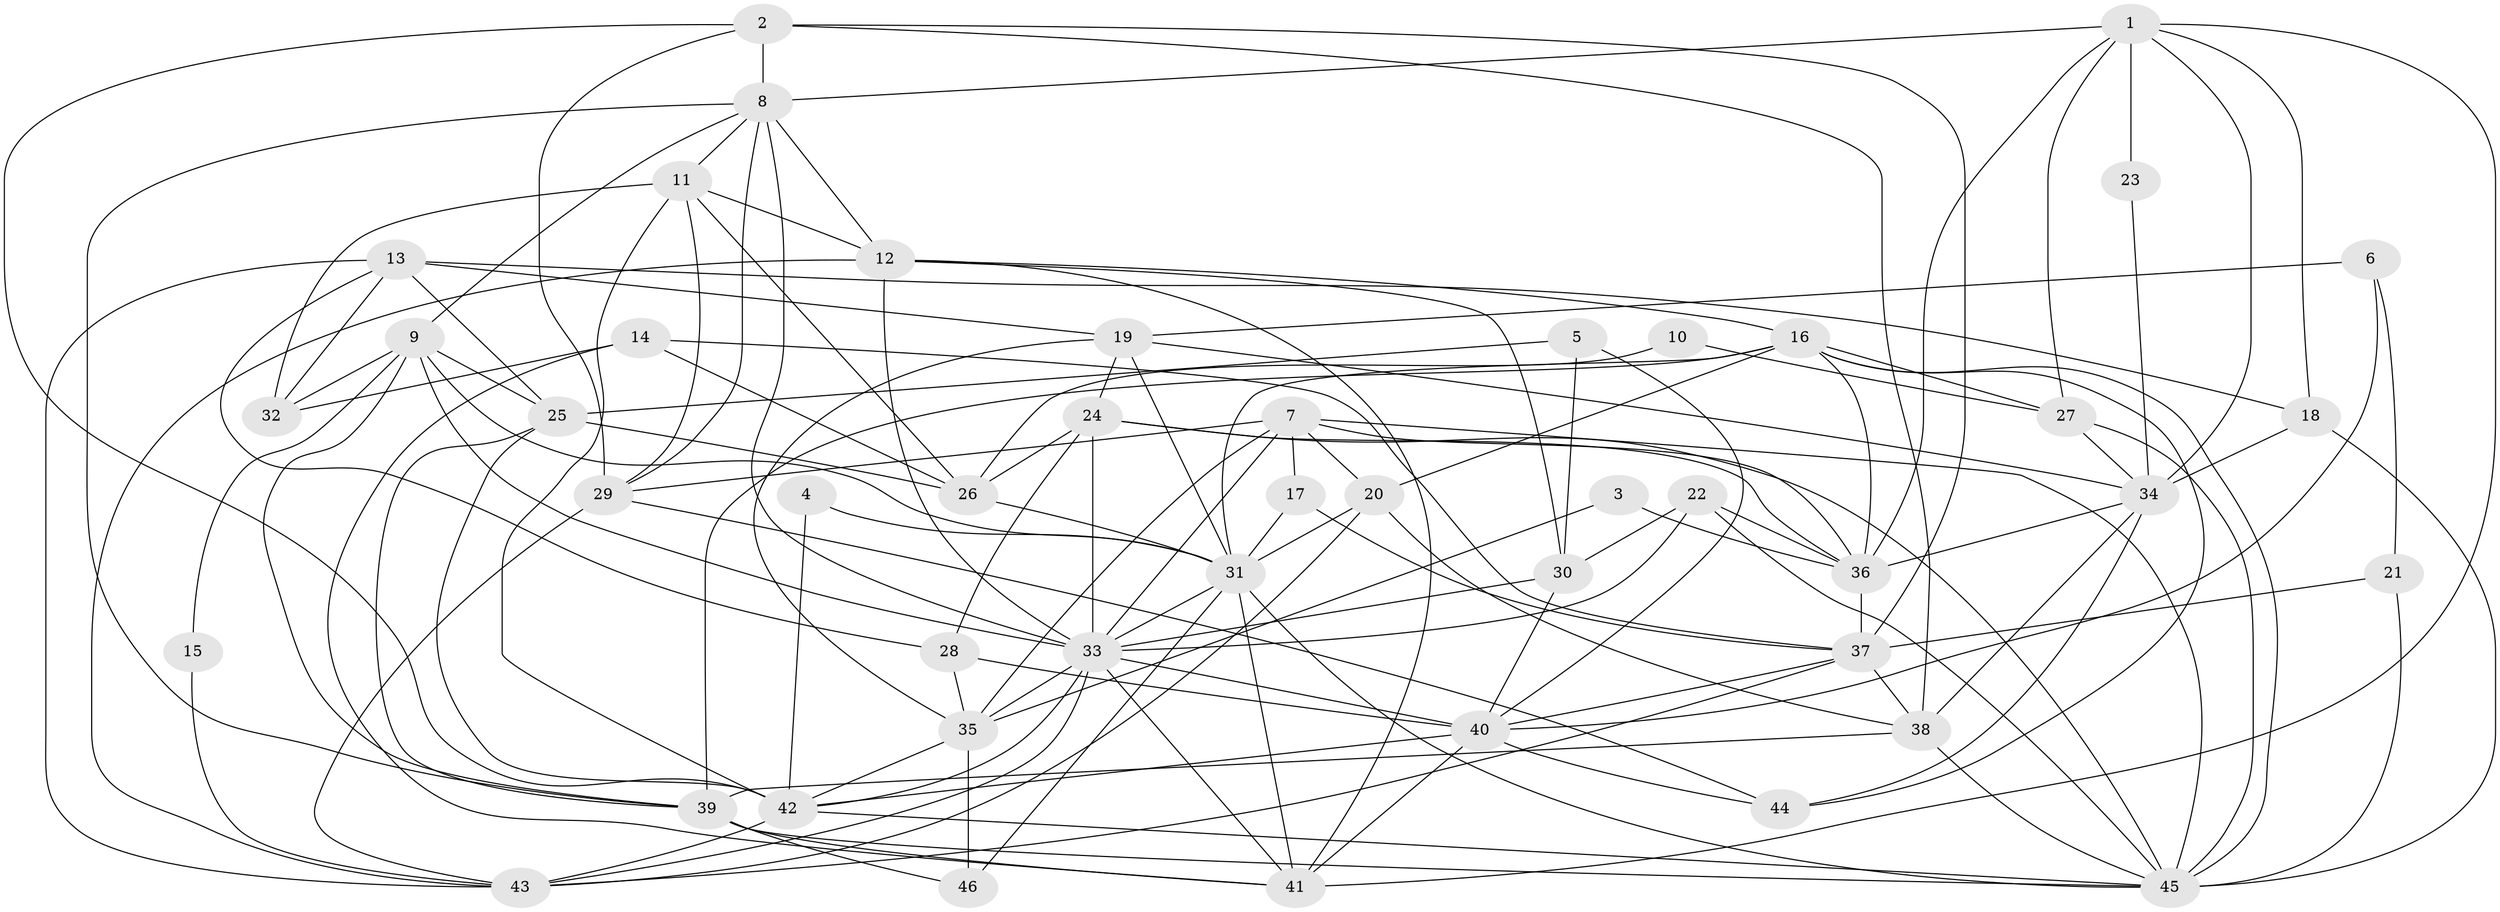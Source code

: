 // original degree distribution, {3: 0.32608695652173914, 4: 0.21739130434782608, 6: 0.07608695652173914, 5: 0.14130434782608695, 7: 0.08695652173913043, 2: 0.14130434782608695, 9: 0.010869565217391304}
// Generated by graph-tools (version 1.1) at 2025/50/03/09/25 03:50:06]
// undirected, 46 vertices, 134 edges
graph export_dot {
graph [start="1"]
  node [color=gray90,style=filled];
  1;
  2;
  3;
  4;
  5;
  6;
  7;
  8;
  9;
  10;
  11;
  12;
  13;
  14;
  15;
  16;
  17;
  18;
  19;
  20;
  21;
  22;
  23;
  24;
  25;
  26;
  27;
  28;
  29;
  30;
  31;
  32;
  33;
  34;
  35;
  36;
  37;
  38;
  39;
  40;
  41;
  42;
  43;
  44;
  45;
  46;
  1 -- 8 [weight=1.0];
  1 -- 18 [weight=1.0];
  1 -- 23 [weight=1.0];
  1 -- 27 [weight=1.0];
  1 -- 34 [weight=1.0];
  1 -- 36 [weight=1.0];
  1 -- 41 [weight=1.0];
  2 -- 8 [weight=2.0];
  2 -- 29 [weight=1.0];
  2 -- 37 [weight=2.0];
  2 -- 38 [weight=1.0];
  2 -- 42 [weight=1.0];
  3 -- 35 [weight=1.0];
  3 -- 36 [weight=1.0];
  4 -- 31 [weight=1.0];
  4 -- 42 [weight=1.0];
  5 -- 25 [weight=1.0];
  5 -- 30 [weight=1.0];
  5 -- 40 [weight=1.0];
  6 -- 19 [weight=1.0];
  6 -- 21 [weight=1.0];
  6 -- 40 [weight=1.0];
  7 -- 17 [weight=1.0];
  7 -- 20 [weight=1.0];
  7 -- 29 [weight=1.0];
  7 -- 33 [weight=1.0];
  7 -- 35 [weight=1.0];
  7 -- 36 [weight=1.0];
  7 -- 45 [weight=1.0];
  8 -- 9 [weight=1.0];
  8 -- 11 [weight=1.0];
  8 -- 12 [weight=1.0];
  8 -- 29 [weight=1.0];
  8 -- 33 [weight=1.0];
  8 -- 39 [weight=1.0];
  9 -- 15 [weight=1.0];
  9 -- 25 [weight=1.0];
  9 -- 31 [weight=1.0];
  9 -- 32 [weight=1.0];
  9 -- 33 [weight=1.0];
  9 -- 39 [weight=1.0];
  10 -- 26 [weight=1.0];
  10 -- 27 [weight=1.0];
  11 -- 12 [weight=1.0];
  11 -- 26 [weight=1.0];
  11 -- 29 [weight=1.0];
  11 -- 32 [weight=1.0];
  11 -- 42 [weight=1.0];
  12 -- 16 [weight=1.0];
  12 -- 30 [weight=1.0];
  12 -- 33 [weight=1.0];
  12 -- 41 [weight=1.0];
  12 -- 43 [weight=1.0];
  13 -- 18 [weight=1.0];
  13 -- 19 [weight=1.0];
  13 -- 25 [weight=1.0];
  13 -- 28 [weight=1.0];
  13 -- 32 [weight=1.0];
  13 -- 43 [weight=1.0];
  14 -- 26 [weight=1.0];
  14 -- 32 [weight=1.0];
  14 -- 37 [weight=1.0];
  14 -- 41 [weight=1.0];
  15 -- 43 [weight=1.0];
  16 -- 20 [weight=1.0];
  16 -- 27 [weight=1.0];
  16 -- 31 [weight=1.0];
  16 -- 36 [weight=1.0];
  16 -- 39 [weight=1.0];
  16 -- 44 [weight=1.0];
  16 -- 45 [weight=1.0];
  17 -- 31 [weight=1.0];
  17 -- 37 [weight=1.0];
  18 -- 34 [weight=1.0];
  18 -- 45 [weight=1.0];
  19 -- 24 [weight=1.0];
  19 -- 31 [weight=1.0];
  19 -- 34 [weight=1.0];
  19 -- 35 [weight=1.0];
  20 -- 31 [weight=1.0];
  20 -- 38 [weight=1.0];
  20 -- 43 [weight=1.0];
  21 -- 37 [weight=1.0];
  21 -- 45 [weight=1.0];
  22 -- 30 [weight=1.0];
  22 -- 33 [weight=1.0];
  22 -- 36 [weight=1.0];
  22 -- 45 [weight=1.0];
  23 -- 34 [weight=1.0];
  24 -- 26 [weight=1.0];
  24 -- 28 [weight=1.0];
  24 -- 33 [weight=1.0];
  24 -- 36 [weight=1.0];
  24 -- 45 [weight=1.0];
  25 -- 26 [weight=1.0];
  25 -- 39 [weight=1.0];
  25 -- 42 [weight=1.0];
  26 -- 31 [weight=1.0];
  27 -- 34 [weight=1.0];
  27 -- 45 [weight=1.0];
  28 -- 35 [weight=1.0];
  28 -- 40 [weight=1.0];
  29 -- 43 [weight=1.0];
  29 -- 44 [weight=1.0];
  30 -- 33 [weight=1.0];
  30 -- 40 [weight=1.0];
  31 -- 33 [weight=1.0];
  31 -- 41 [weight=1.0];
  31 -- 45 [weight=1.0];
  31 -- 46 [weight=1.0];
  33 -- 35 [weight=1.0];
  33 -- 40 [weight=1.0];
  33 -- 41 [weight=1.0];
  33 -- 42 [weight=1.0];
  33 -- 43 [weight=1.0];
  34 -- 36 [weight=1.0];
  34 -- 38 [weight=2.0];
  34 -- 44 [weight=1.0];
  35 -- 42 [weight=1.0];
  35 -- 46 [weight=1.0];
  36 -- 37 [weight=1.0];
  37 -- 38 [weight=1.0];
  37 -- 40 [weight=1.0];
  37 -- 43 [weight=1.0];
  38 -- 39 [weight=1.0];
  38 -- 45 [weight=1.0];
  39 -- 41 [weight=1.0];
  39 -- 45 [weight=1.0];
  39 -- 46 [weight=1.0];
  40 -- 41 [weight=1.0];
  40 -- 42 [weight=1.0];
  40 -- 44 [weight=1.0];
  42 -- 43 [weight=1.0];
  42 -- 45 [weight=1.0];
}
